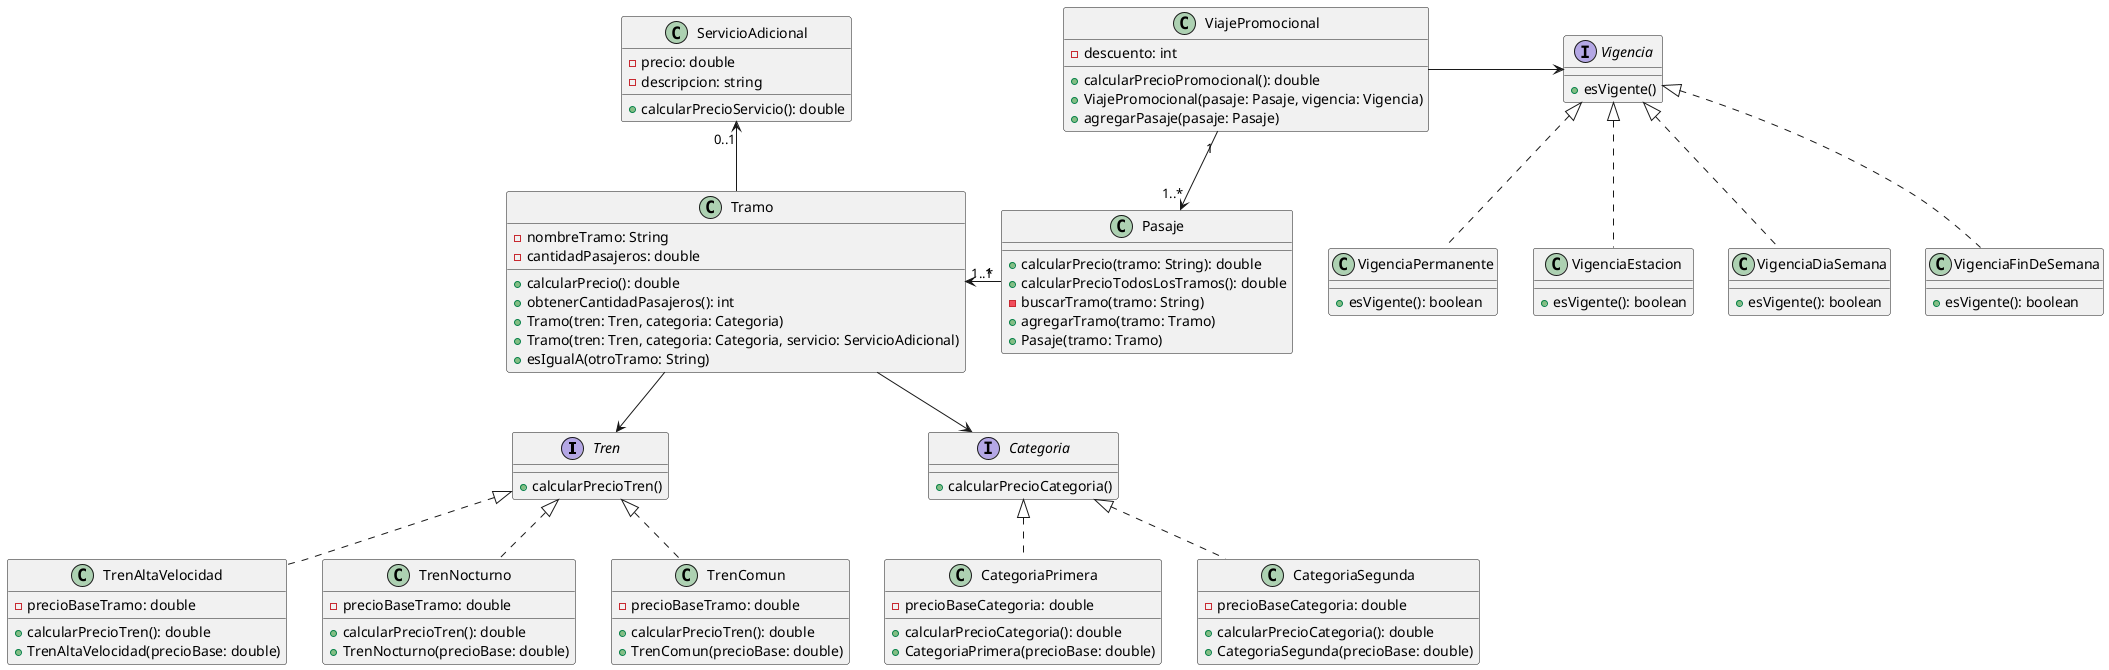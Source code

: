 @startuml
interface Tren{
    + calcularPrecioTren()
}

class TrenAltaVelocidad {
    - precioBaseTramo: double
    + calcularPrecioTren(): double
    + TrenAltaVelocidad(precioBase: double)
}

class TrenNocturno {
    - precioBaseTramo: double
    + calcularPrecioTren(): double
    + TrenNocturno(precioBase: double)
}

class TrenComun {
    - precioBaseTramo: double
    + calcularPrecioTren(): double
    + TrenComun(precioBase: double)
}

interface Categoria{
    + calcularPrecioCategoria()
}

class CategoriaPrimera {
    - precioBaseCategoria: double
    + calcularPrecioCategoria(): double
    + CategoriaPrimera(precioBase: double)
}

class CategoriaSegunda {
    - precioBaseCategoria: double
    + calcularPrecioCategoria(): double
    + CategoriaSegunda(precioBase: double)
}

class Tramo {
  - nombreTramo: String
  - cantidadPasajeros: double
  + calcularPrecio(): double
  + obtenerCantidadPasajeros(): int
  + Tramo(tren: Tren, categoria: Categoria)
  + Tramo(tren: Tren, categoria: Categoria, servicio: ServicioAdicional)
  + esIgualA(otroTramo: String)
}

class ServicioAdicional {
  - precio: double
  - descripcion: string
  + calcularPrecioServicio(): double
}

class Pasaje {
  + calcularPrecio(tramo: String): double
  + calcularPrecioTodosLosTramos(): double
  - buscarTramo(tramo: String)
  + agregarTramo(tramo: Tramo)
  + Pasaje(tramo: Tramo)
}

class ViajePromocional {
  - descuento: int
  + calcularPrecioPromocional(): double
  + ViajePromocional(pasaje: Pasaje, vigencia: Vigencia)
  + agregarPasaje(pasaje: Pasaje)
}

interface Vigencia{
    + esVigente()
}

class VigenciaPermanente{
    + esVigente(): boolean
}

class VigenciaEstacion{
    + esVigente(): boolean
}

class VigenciaDiaSemana{
    + esVigente(): boolean
}

class VigenciaFinDeSemana{
    + esVigente(): boolean
}

Tramo "1..*"<-"1" Pasaje
ServicioAdicional "0..1" <-- Tramo
ViajePromocional "1"-->"1..*" Pasaje
Tren <|-. TrenAltaVelocidad
Tren <|-. TrenComun
Tren <|-. TrenNocturno
Categoria <|-. CategoriaPrimera
Categoria <|-. CategoriaSegunda
Tramo --> Tren
Tramo --> Categoria
Vigencia <|-. VigenciaPermanente
Vigencia <|-. VigenciaDiaSemana
Vigencia <|-. VigenciaFinDeSemana
Vigencia <|-. VigenciaEstacion
ViajePromocional -> Vigencia
@enduml
